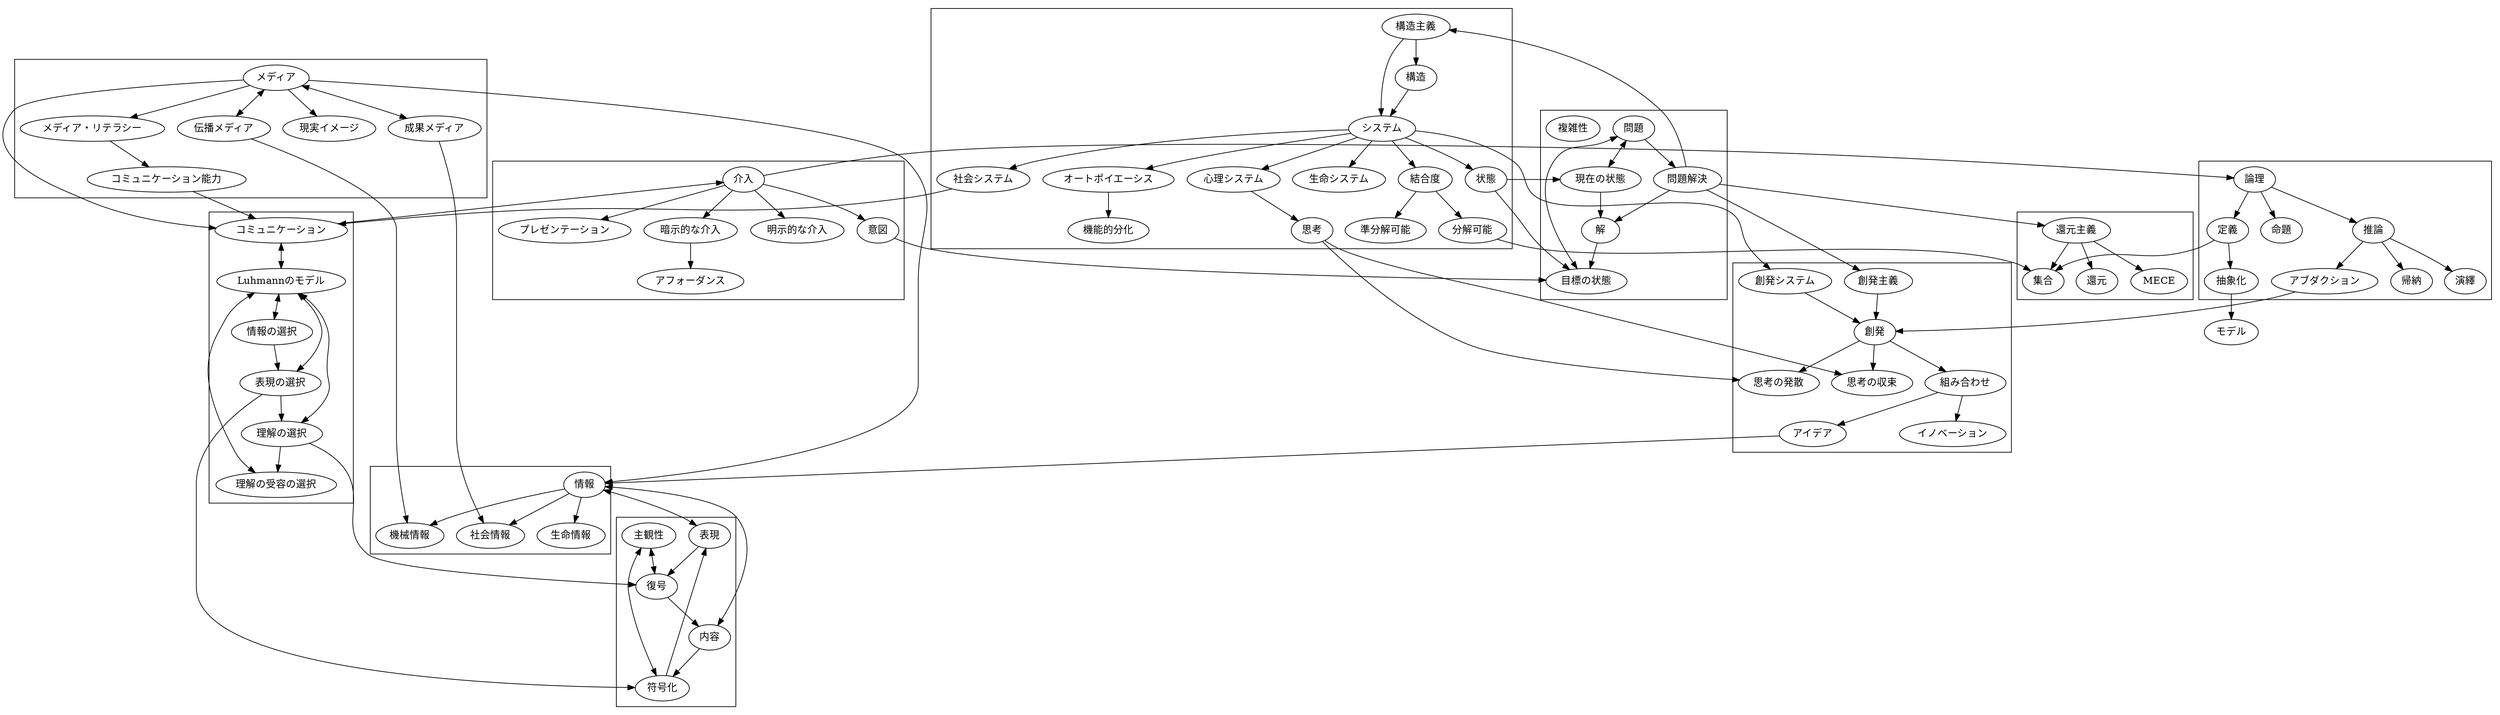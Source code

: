 digraph package_detail {
	subgraph cluster_base {
		表現 -> 復号 -> 内容
		内容 -> 符号化 -> 表現
		主観性 -> 符号化, 復号 [dir=both]
	}

	subgraph cluster_info {
		情報 -> 表現, 内容 [dir=both]
		情報 -> 生命情報, 社会情報, 機械情報
	}

	subgraph cluster_communication {
		コミュニケーション -> Luhmannのモデル [dir=both]
		Luhmannのモデル -> 情報の選択, 表現の選択, 理解の選択, 理解の受容の選択 [dir=both]
		情報の選択 -> 表現の選択 -> 理解の選択 -> 理解の受容の選択
		表現の選択 -> 符号化
		理解の選択 -> 復号
	}

	subgraph cluster_media {
		メディア -> コミュニケーション, 情報
		メディア -> 伝播メディア, 成果メディア [dir=both]
		伝播メディア -> 機械情報
		成果メディア -> 社会情報
		メディア -> 現実イメージ
		メディア -> メディア・リテラシー -> コミュニケーション能力 -> コミュニケーション
	}

	subgraph cluster_problem {
		問題 -> 目標の状態, 現在の状態 [dir=both]
		問題 -> 問題解決 -> 解
		現在の状態 -> 解 -> 目標の状態
		複雑性
	}

	subgraph cluster_reduction {
		問題解決 -> 還元主義
		還元主義 -> 還元
		還元主義 -> 集合
		還元主義 -> MECE
	}

	抽象化 -> モデル

	subgraph cluster_system {
		問題解決 -> 構造主義
		構造主義 -> システム, 構造
		構造 -> システム
		システム -> 状態
		状態 -> 現在の状態, 目標の状態

		システム -> オートポイエーシス
		オートポイエーシス -> 機能的分化
		システム -> 結合度
		結合度 -> 準分解可能, 分解可能
		分解可能 -> 集合

		システム -> 生命システム, 心理システム, 社会システム
		心理システム -> 思考
		社会システム -> コミュニケーション
	}

	subgraph cluster_emergence {
		問題解決 -> 創発主義
		システム -> 創発システム -> 創発
		創発主義 -> 創発
		創発 -> 組み合わせ -> アイデア, イノベーション
		アイデア -> 情報
		創発 -> 思考の発散, 思考の収束
		思考 -> 思考の発散, 思考の収束
	}

	subgraph cluster_interference {
		介入 -> プレゼンテーション
		介入 -> 意図 -> 目標の状態
		介入 -> 明示的な介入, 暗示的な介入
		暗示的な介入 -> アフォーダンス
		コミュニケーション -> 介入
	}

	subgraph cluster_logic {
		論理
		論理 -> 定義 -> 抽象化
		定義 -> 集合
		論理 -> 命題
		論理 -> 推論 -> 演繹,帰納,アブダクション
		アブダクション -> 創発
		介入 -> 論理
	}
}
